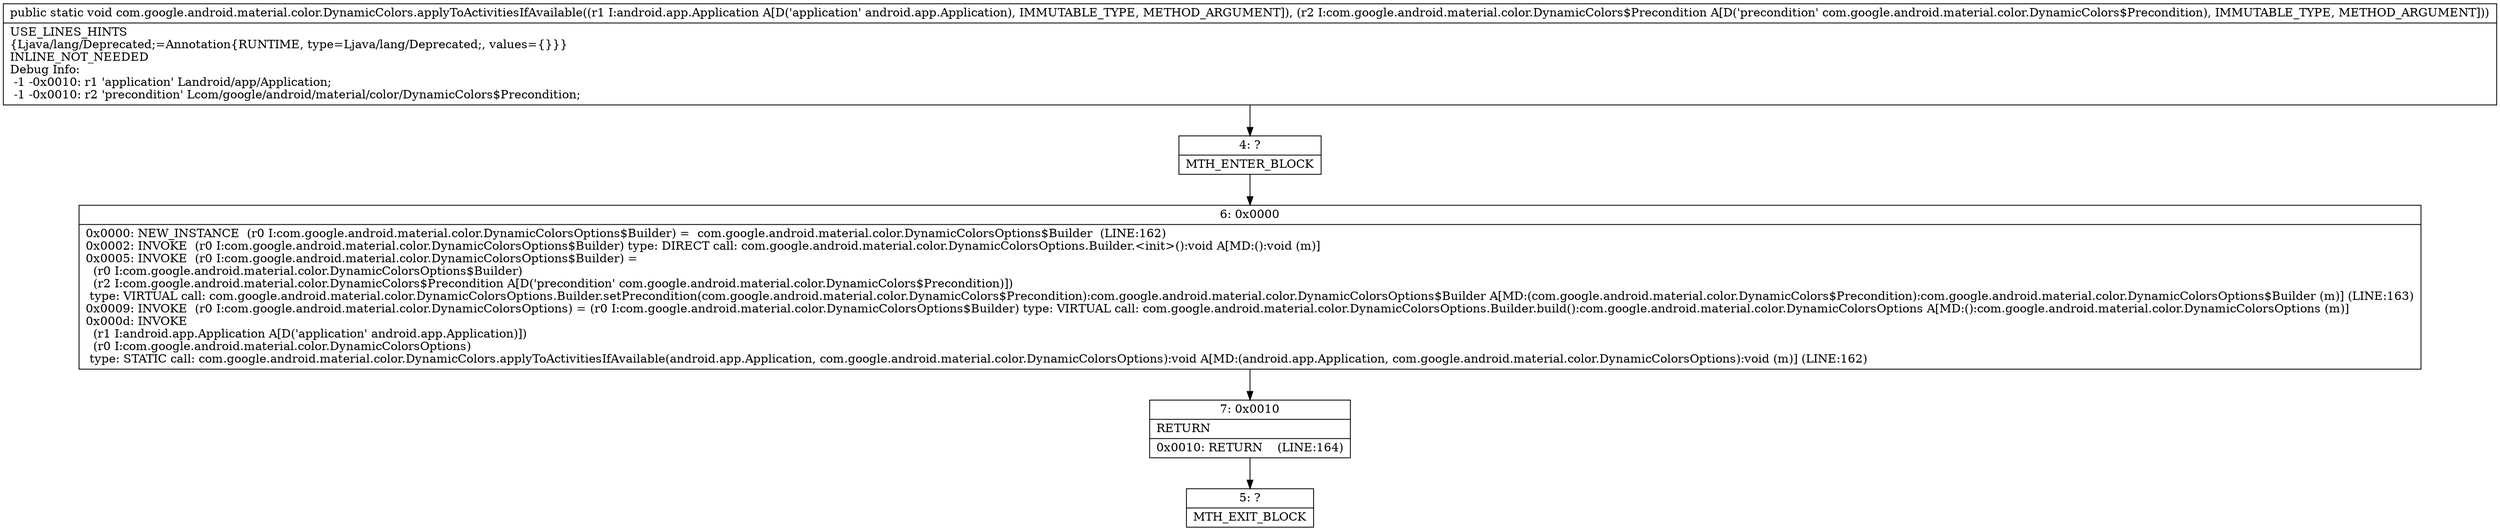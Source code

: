 digraph "CFG forcom.google.android.material.color.DynamicColors.applyToActivitiesIfAvailable(Landroid\/app\/Application;Lcom\/google\/android\/material\/color\/DynamicColors$Precondition;)V" {
Node_4 [shape=record,label="{4\:\ ?|MTH_ENTER_BLOCK\l}"];
Node_6 [shape=record,label="{6\:\ 0x0000|0x0000: NEW_INSTANCE  (r0 I:com.google.android.material.color.DynamicColorsOptions$Builder) =  com.google.android.material.color.DynamicColorsOptions$Builder  (LINE:162)\l0x0002: INVOKE  (r0 I:com.google.android.material.color.DynamicColorsOptions$Builder) type: DIRECT call: com.google.android.material.color.DynamicColorsOptions.Builder.\<init\>():void A[MD:():void (m)]\l0x0005: INVOKE  (r0 I:com.google.android.material.color.DynamicColorsOptions$Builder) = \l  (r0 I:com.google.android.material.color.DynamicColorsOptions$Builder)\l  (r2 I:com.google.android.material.color.DynamicColors$Precondition A[D('precondition' com.google.android.material.color.DynamicColors$Precondition)])\l type: VIRTUAL call: com.google.android.material.color.DynamicColorsOptions.Builder.setPrecondition(com.google.android.material.color.DynamicColors$Precondition):com.google.android.material.color.DynamicColorsOptions$Builder A[MD:(com.google.android.material.color.DynamicColors$Precondition):com.google.android.material.color.DynamicColorsOptions$Builder (m)] (LINE:163)\l0x0009: INVOKE  (r0 I:com.google.android.material.color.DynamicColorsOptions) = (r0 I:com.google.android.material.color.DynamicColorsOptions$Builder) type: VIRTUAL call: com.google.android.material.color.DynamicColorsOptions.Builder.build():com.google.android.material.color.DynamicColorsOptions A[MD:():com.google.android.material.color.DynamicColorsOptions (m)]\l0x000d: INVOKE  \l  (r1 I:android.app.Application A[D('application' android.app.Application)])\l  (r0 I:com.google.android.material.color.DynamicColorsOptions)\l type: STATIC call: com.google.android.material.color.DynamicColors.applyToActivitiesIfAvailable(android.app.Application, com.google.android.material.color.DynamicColorsOptions):void A[MD:(android.app.Application, com.google.android.material.color.DynamicColorsOptions):void (m)] (LINE:162)\l}"];
Node_7 [shape=record,label="{7\:\ 0x0010|RETURN\l|0x0010: RETURN    (LINE:164)\l}"];
Node_5 [shape=record,label="{5\:\ ?|MTH_EXIT_BLOCK\l}"];
MethodNode[shape=record,label="{public static void com.google.android.material.color.DynamicColors.applyToActivitiesIfAvailable((r1 I:android.app.Application A[D('application' android.app.Application), IMMUTABLE_TYPE, METHOD_ARGUMENT]), (r2 I:com.google.android.material.color.DynamicColors$Precondition A[D('precondition' com.google.android.material.color.DynamicColors$Precondition), IMMUTABLE_TYPE, METHOD_ARGUMENT]))  | USE_LINES_HINTS\l\{Ljava\/lang\/Deprecated;=Annotation\{RUNTIME, type=Ljava\/lang\/Deprecated;, values=\{\}\}\}\lINLINE_NOT_NEEDED\lDebug Info:\l  \-1 \-0x0010: r1 'application' Landroid\/app\/Application;\l  \-1 \-0x0010: r2 'precondition' Lcom\/google\/android\/material\/color\/DynamicColors$Precondition;\l}"];
MethodNode -> Node_4;Node_4 -> Node_6;
Node_6 -> Node_7;
Node_7 -> Node_5;
}

